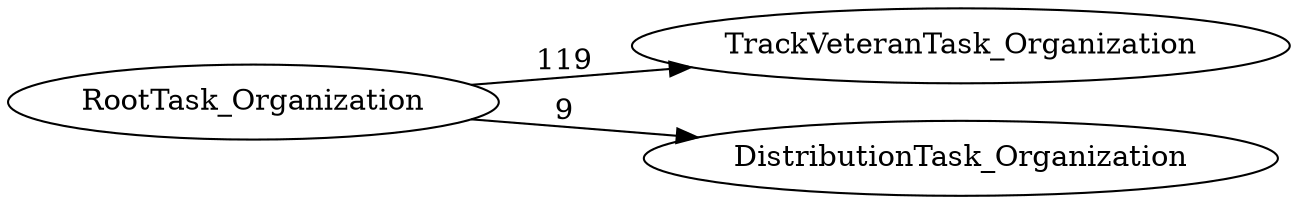 digraph G {
rankdir="LR";
"RootTask_Organization" -> "TrackVeteranTask_Organization" [label=119]
"RootTask_Organization" -> "DistributionTask_Organization" [label=9]
}
